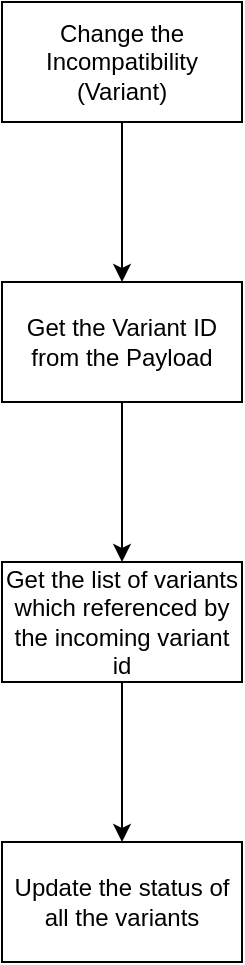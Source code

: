 <mxfile version="15.9.1" type="github">
  <diagram id="wQatAbjOnnW_IhG3xcrV" name="Page-1">
    <mxGraphModel dx="1102" dy="709" grid="1" gridSize="10" guides="1" tooltips="1" connect="1" arrows="1" fold="1" page="1" pageScale="1" pageWidth="827" pageHeight="1169" math="0" shadow="0">
      <root>
        <mxCell id="0" />
        <mxCell id="1" parent="0" />
        <mxCell id="eHOgZrBnqT61PYZYdOun-3" value="" style="edgeStyle=orthogonalEdgeStyle;rounded=0;orthogonalLoop=1;jettySize=auto;html=1;" edge="1" parent="1" source="eHOgZrBnqT61PYZYdOun-1" target="eHOgZrBnqT61PYZYdOun-2">
          <mxGeometry relative="1" as="geometry" />
        </mxCell>
        <mxCell id="eHOgZrBnqT61PYZYdOun-1" value="Change the Incompatibility (Variant)" style="rounded=0;whiteSpace=wrap;html=1;" vertex="1" parent="1">
          <mxGeometry x="350" y="40" width="120" height="60" as="geometry" />
        </mxCell>
        <mxCell id="eHOgZrBnqT61PYZYdOun-5" value="" style="edgeStyle=orthogonalEdgeStyle;rounded=0;orthogonalLoop=1;jettySize=auto;html=1;" edge="1" parent="1" source="eHOgZrBnqT61PYZYdOun-2" target="eHOgZrBnqT61PYZYdOun-4">
          <mxGeometry relative="1" as="geometry" />
        </mxCell>
        <mxCell id="eHOgZrBnqT61PYZYdOun-2" value="Get the Variant ID from the Payload" style="rounded=0;whiteSpace=wrap;html=1;" vertex="1" parent="1">
          <mxGeometry x="350" y="180" width="120" height="60" as="geometry" />
        </mxCell>
        <mxCell id="eHOgZrBnqT61PYZYdOun-7" value="" style="edgeStyle=orthogonalEdgeStyle;rounded=0;orthogonalLoop=1;jettySize=auto;html=1;" edge="1" parent="1" source="eHOgZrBnqT61PYZYdOun-4" target="eHOgZrBnqT61PYZYdOun-6">
          <mxGeometry relative="1" as="geometry" />
        </mxCell>
        <mxCell id="eHOgZrBnqT61PYZYdOun-4" value="Get the list of variants which referenced by the incoming variant id" style="whiteSpace=wrap;html=1;rounded=0;" vertex="1" parent="1">
          <mxGeometry x="350" y="320" width="120" height="60" as="geometry" />
        </mxCell>
        <mxCell id="eHOgZrBnqT61PYZYdOun-6" value="Update the status of all the variants" style="whiteSpace=wrap;html=1;rounded=0;" vertex="1" parent="1">
          <mxGeometry x="350" y="460" width="120" height="60" as="geometry" />
        </mxCell>
      </root>
    </mxGraphModel>
  </diagram>
</mxfile>
